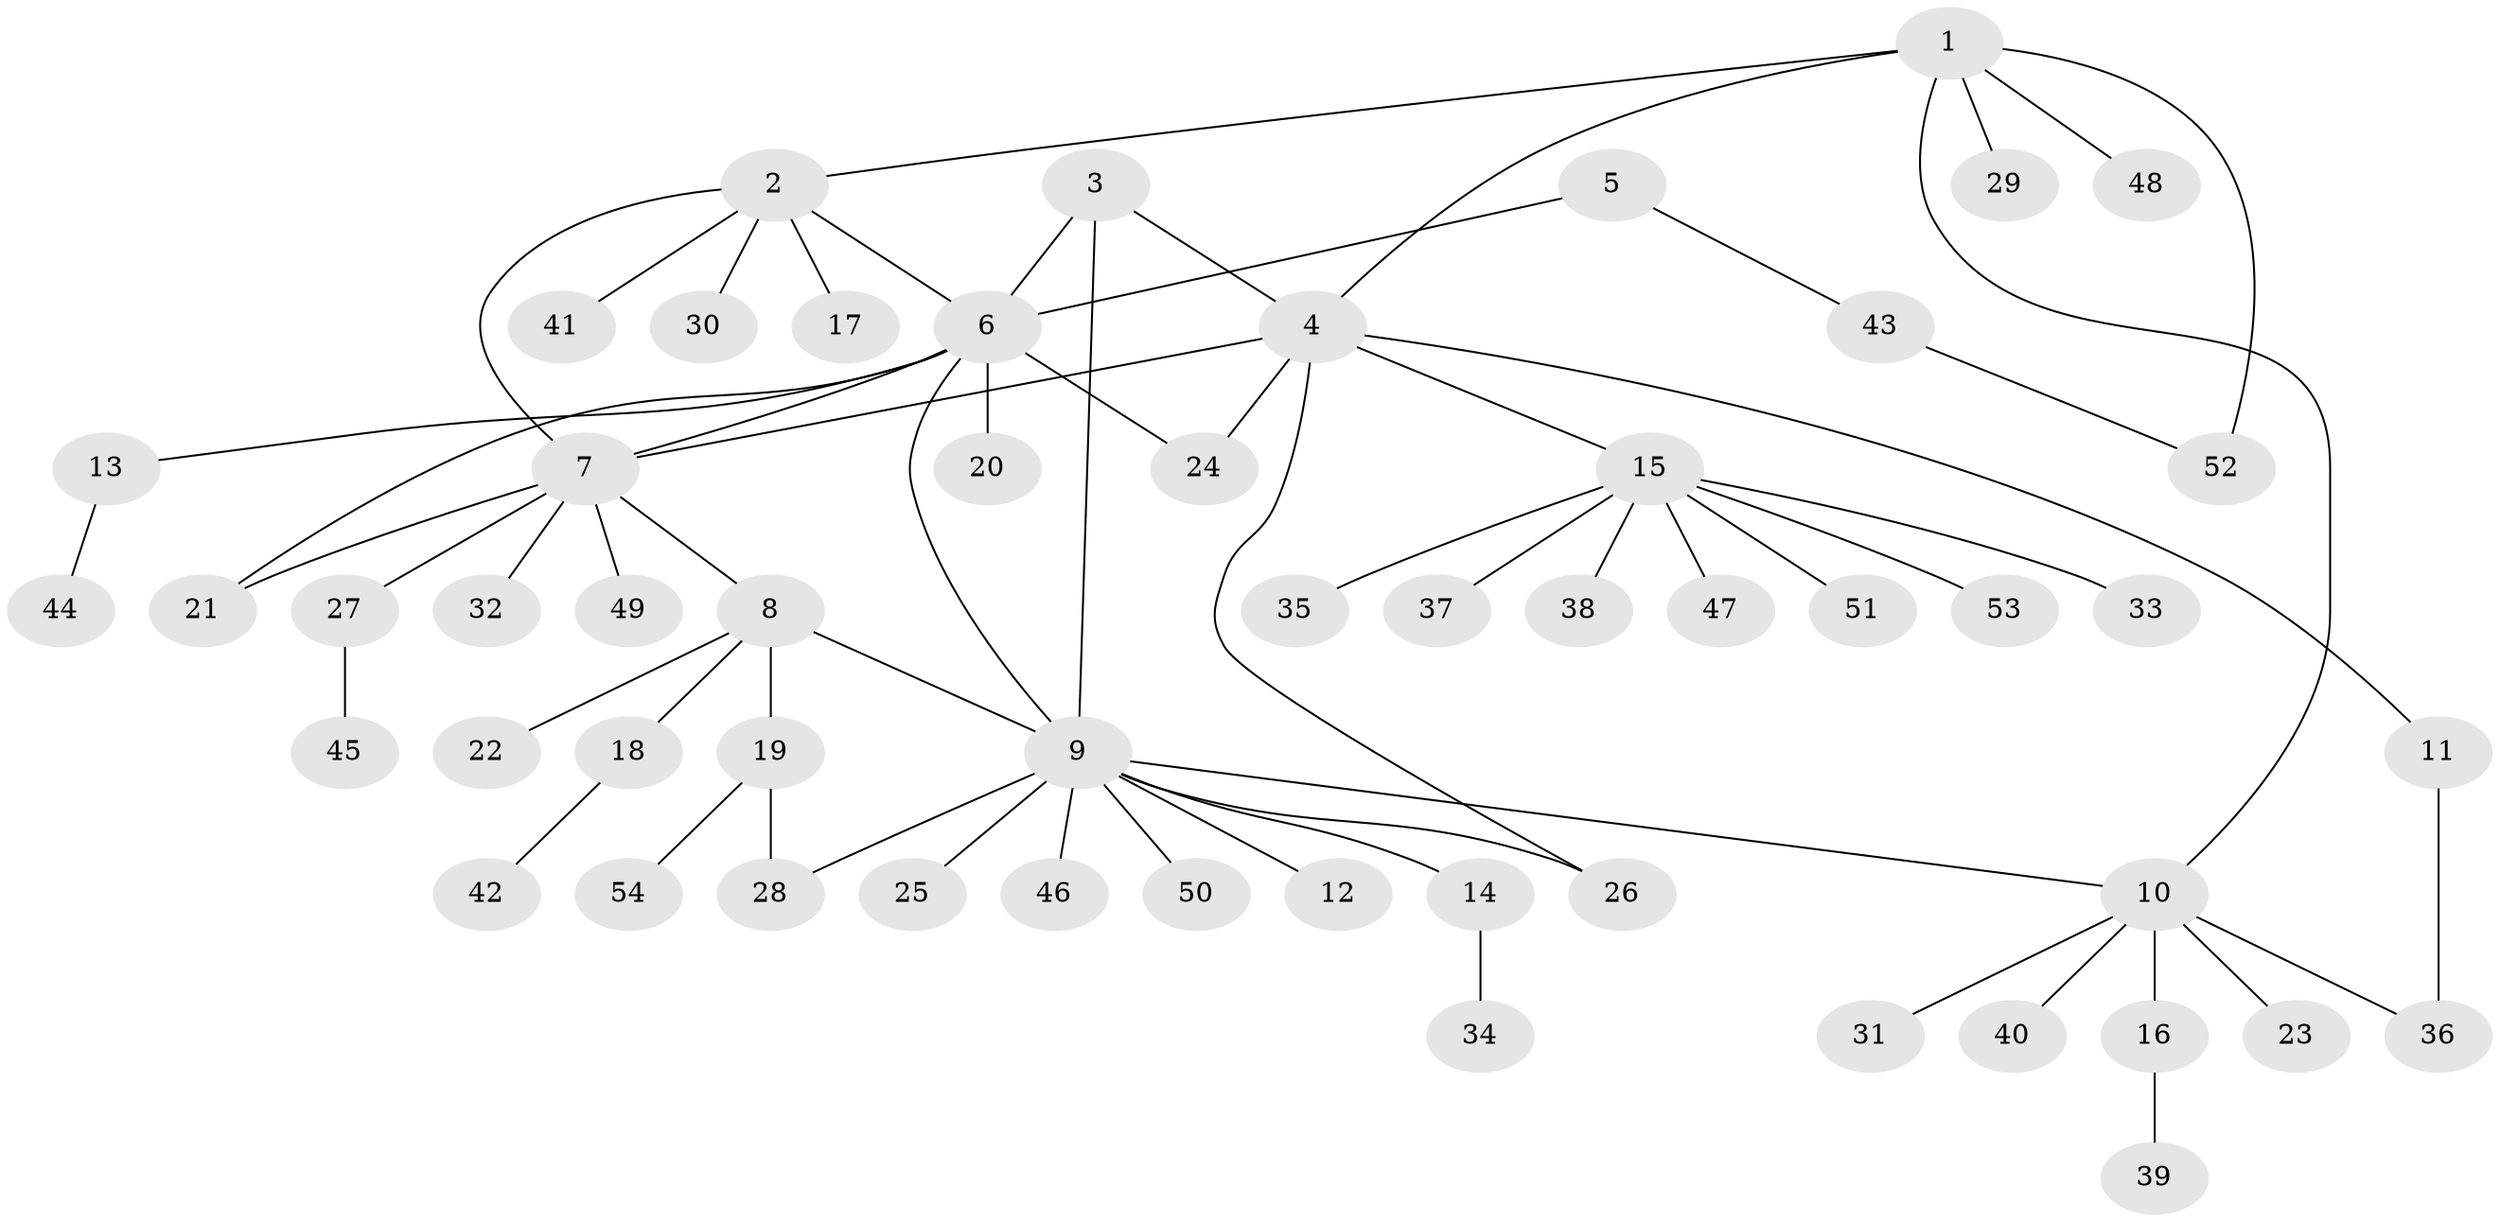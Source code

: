 // Generated by graph-tools (version 1.1) at 2025/54/03/09/25 04:54:51]
// undirected, 54 vertices, 65 edges
graph export_dot {
graph [start="1"]
  node [color=gray90,style=filled];
  1;
  2;
  3;
  4;
  5;
  6;
  7;
  8;
  9;
  10;
  11;
  12;
  13;
  14;
  15;
  16;
  17;
  18;
  19;
  20;
  21;
  22;
  23;
  24;
  25;
  26;
  27;
  28;
  29;
  30;
  31;
  32;
  33;
  34;
  35;
  36;
  37;
  38;
  39;
  40;
  41;
  42;
  43;
  44;
  45;
  46;
  47;
  48;
  49;
  50;
  51;
  52;
  53;
  54;
  1 -- 2;
  1 -- 4;
  1 -- 10;
  1 -- 29;
  1 -- 48;
  1 -- 52;
  2 -- 6;
  2 -- 7;
  2 -- 17;
  2 -- 30;
  2 -- 41;
  3 -- 4;
  3 -- 6;
  3 -- 9;
  4 -- 7;
  4 -- 11;
  4 -- 15;
  4 -- 24;
  4 -- 26;
  5 -- 6;
  5 -- 43;
  6 -- 7;
  6 -- 9;
  6 -- 13;
  6 -- 20;
  6 -- 21;
  6 -- 24;
  7 -- 8;
  7 -- 21;
  7 -- 27;
  7 -- 32;
  7 -- 49;
  8 -- 9;
  8 -- 18;
  8 -- 19;
  8 -- 22;
  9 -- 10;
  9 -- 12;
  9 -- 14;
  9 -- 25;
  9 -- 26;
  9 -- 28;
  9 -- 46;
  9 -- 50;
  10 -- 16;
  10 -- 23;
  10 -- 31;
  10 -- 36;
  10 -- 40;
  11 -- 36;
  13 -- 44;
  14 -- 34;
  15 -- 33;
  15 -- 35;
  15 -- 37;
  15 -- 38;
  15 -- 47;
  15 -- 51;
  15 -- 53;
  16 -- 39;
  18 -- 42;
  19 -- 28;
  19 -- 54;
  27 -- 45;
  43 -- 52;
}
